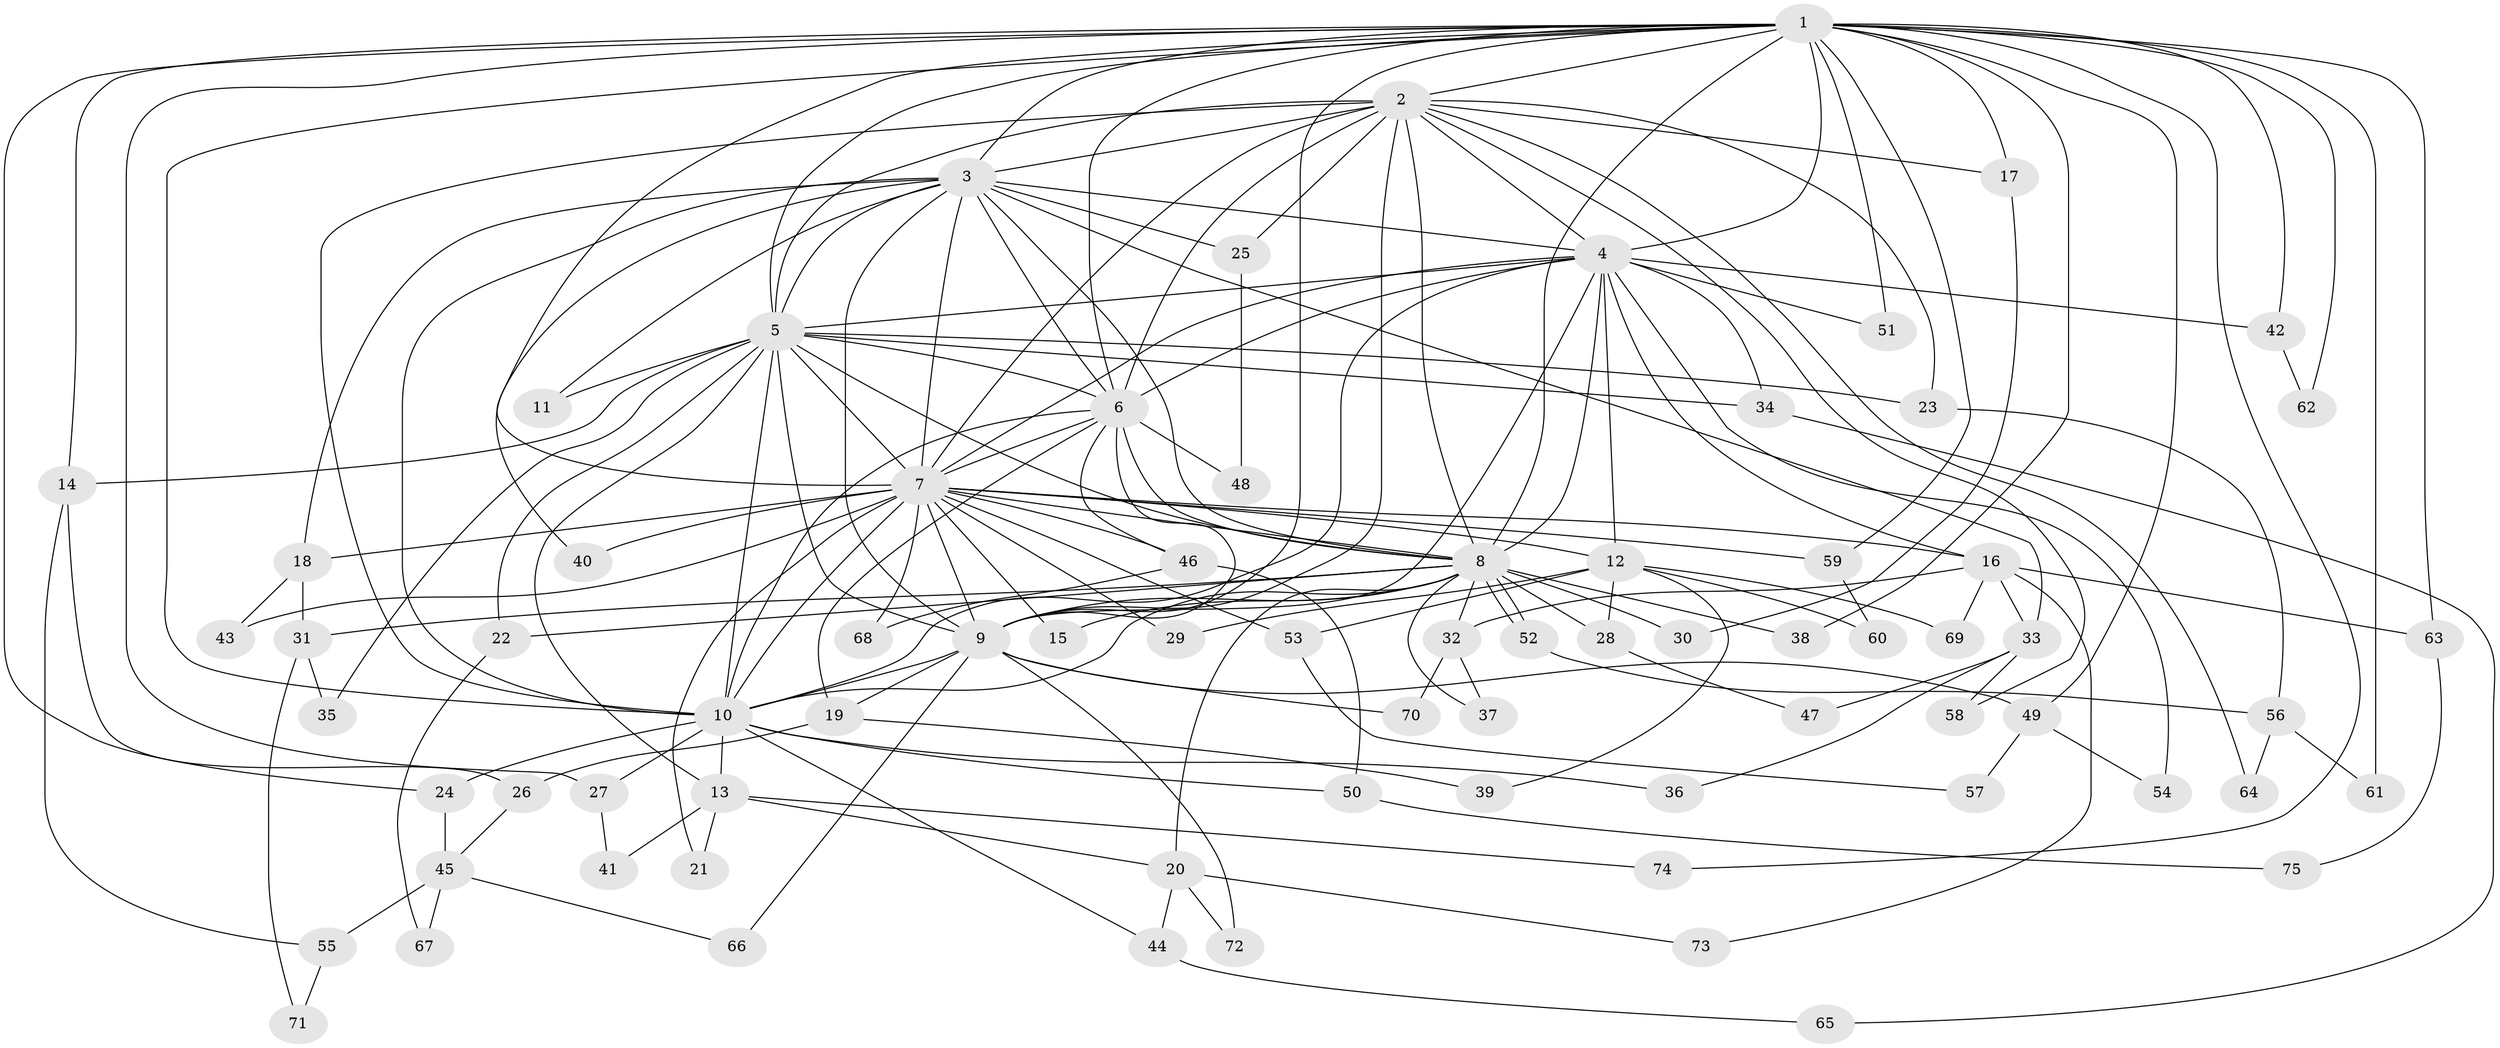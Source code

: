 // coarse degree distribution, {17: 0.044444444444444446, 13: 0.06666666666666667, 14: 0.022222222222222223, 15: 0.044444444444444446, 21: 0.022222222222222223, 2: 0.4, 8: 0.044444444444444446, 5: 0.06666666666666667, 7: 0.022222222222222223, 3: 0.2222222222222222, 4: 0.044444444444444446}
// Generated by graph-tools (version 1.1) at 2025/17/03/04/25 18:17:55]
// undirected, 75 vertices, 175 edges
graph export_dot {
graph [start="1"]
  node [color=gray90,style=filled];
  1;
  2;
  3;
  4;
  5;
  6;
  7;
  8;
  9;
  10;
  11;
  12;
  13;
  14;
  15;
  16;
  17;
  18;
  19;
  20;
  21;
  22;
  23;
  24;
  25;
  26;
  27;
  28;
  29;
  30;
  31;
  32;
  33;
  34;
  35;
  36;
  37;
  38;
  39;
  40;
  41;
  42;
  43;
  44;
  45;
  46;
  47;
  48;
  49;
  50;
  51;
  52;
  53;
  54;
  55;
  56;
  57;
  58;
  59;
  60;
  61;
  62;
  63;
  64;
  65;
  66;
  67;
  68;
  69;
  70;
  71;
  72;
  73;
  74;
  75;
  1 -- 2;
  1 -- 3;
  1 -- 4;
  1 -- 5;
  1 -- 6;
  1 -- 7;
  1 -- 8;
  1 -- 9;
  1 -- 10;
  1 -- 14;
  1 -- 17;
  1 -- 24;
  1 -- 27;
  1 -- 38;
  1 -- 42;
  1 -- 49;
  1 -- 51;
  1 -- 59;
  1 -- 61;
  1 -- 62;
  1 -- 63;
  1 -- 74;
  2 -- 3;
  2 -- 4;
  2 -- 5;
  2 -- 6;
  2 -- 7;
  2 -- 8;
  2 -- 9;
  2 -- 10;
  2 -- 17;
  2 -- 23;
  2 -- 25;
  2 -- 58;
  2 -- 64;
  3 -- 4;
  3 -- 5;
  3 -- 6;
  3 -- 7;
  3 -- 8;
  3 -- 9;
  3 -- 10;
  3 -- 11;
  3 -- 18;
  3 -- 25;
  3 -- 33;
  3 -- 40;
  4 -- 5;
  4 -- 6;
  4 -- 7;
  4 -- 8;
  4 -- 9;
  4 -- 10;
  4 -- 12;
  4 -- 16;
  4 -- 34;
  4 -- 42;
  4 -- 51;
  4 -- 54;
  5 -- 6;
  5 -- 7;
  5 -- 8;
  5 -- 9;
  5 -- 10;
  5 -- 11;
  5 -- 13;
  5 -- 14;
  5 -- 22;
  5 -- 23;
  5 -- 34;
  5 -- 35;
  6 -- 7;
  6 -- 8;
  6 -- 9;
  6 -- 10;
  6 -- 19;
  6 -- 46;
  6 -- 48;
  7 -- 8;
  7 -- 9;
  7 -- 10;
  7 -- 12;
  7 -- 15;
  7 -- 16;
  7 -- 18;
  7 -- 21;
  7 -- 29;
  7 -- 40;
  7 -- 43;
  7 -- 46;
  7 -- 53;
  7 -- 59;
  7 -- 68;
  8 -- 9;
  8 -- 10;
  8 -- 15;
  8 -- 20;
  8 -- 22;
  8 -- 28;
  8 -- 30;
  8 -- 31;
  8 -- 32;
  8 -- 37;
  8 -- 38;
  8 -- 52;
  8 -- 52;
  9 -- 10;
  9 -- 19;
  9 -- 49;
  9 -- 66;
  9 -- 70;
  9 -- 72;
  10 -- 13;
  10 -- 24;
  10 -- 27;
  10 -- 36;
  10 -- 44;
  10 -- 50;
  12 -- 28;
  12 -- 29;
  12 -- 39;
  12 -- 53;
  12 -- 60;
  12 -- 69;
  13 -- 20;
  13 -- 21;
  13 -- 41;
  13 -- 74;
  14 -- 26;
  14 -- 55;
  16 -- 32;
  16 -- 33;
  16 -- 63;
  16 -- 69;
  16 -- 73;
  17 -- 30;
  18 -- 31;
  18 -- 43;
  19 -- 26;
  19 -- 39;
  20 -- 44;
  20 -- 72;
  20 -- 73;
  22 -- 67;
  23 -- 56;
  24 -- 45;
  25 -- 48;
  26 -- 45;
  27 -- 41;
  28 -- 47;
  31 -- 35;
  31 -- 71;
  32 -- 37;
  32 -- 70;
  33 -- 36;
  33 -- 47;
  33 -- 58;
  34 -- 65;
  42 -- 62;
  44 -- 65;
  45 -- 55;
  45 -- 66;
  45 -- 67;
  46 -- 50;
  46 -- 68;
  49 -- 54;
  49 -- 57;
  50 -- 75;
  52 -- 56;
  53 -- 57;
  55 -- 71;
  56 -- 61;
  56 -- 64;
  59 -- 60;
  63 -- 75;
}
